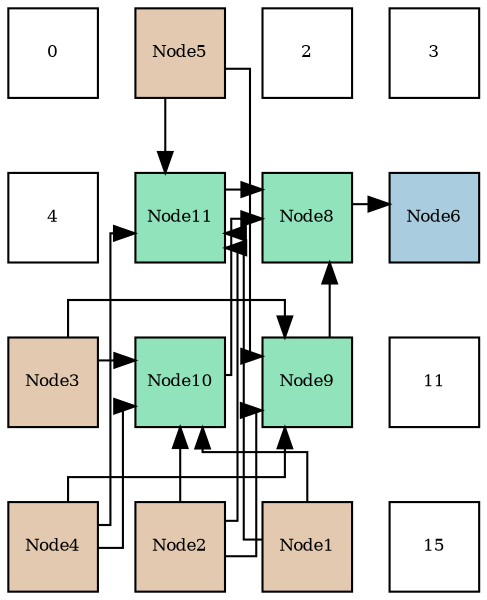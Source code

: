 digraph layout{
 rankdir=TB;
 splines=ortho;
 node [style=filled shape=square fixedsize=true width=0.6];
0[label="0", fontsize=8, fillcolor="#ffffff"];
1[label="Node5", fontsize=8, fillcolor="#e3c9af"];
2[label="2", fontsize=8, fillcolor="#ffffff"];
3[label="3", fontsize=8, fillcolor="#ffffff"];
4[label="4", fontsize=8, fillcolor="#ffffff"];
5[label="Node11", fontsize=8, fillcolor="#91e3bb"];
6[label="Node8", fontsize=8, fillcolor="#91e3bb"];
7[label="Node6", fontsize=8, fillcolor="#a9ccde"];
8[label="Node3", fontsize=8, fillcolor="#e3c9af"];
9[label="Node10", fontsize=8, fillcolor="#91e3bb"];
10[label="Node9", fontsize=8, fillcolor="#91e3bb"];
11[label="11", fontsize=8, fillcolor="#ffffff"];
12[label="Node4", fontsize=8, fillcolor="#e3c9af"];
13[label="Node2", fontsize=8, fillcolor="#e3c9af"];
14[label="Node1", fontsize=8, fillcolor="#e3c9af"];
15[label="15", fontsize=8, fillcolor="#ffffff"];
edge [constraint=false, style=vis];6 -> 7;
10 -> 6;
9 -> 6;
5 -> 6;
13 -> 10;
8 -> 10;
12 -> 10;
1 -> 10;
14 -> 9;
13 -> 9;
8 -> 9;
12 -> 9;
14 -> 5;
13 -> 5;
12 -> 5;
1 -> 5;
edge [constraint=true, style=invis];
0 -> 4 -> 8 -> 12;
1 -> 5 -> 9 -> 13;
2 -> 6 -> 10 -> 14;
3 -> 7 -> 11 -> 15;
rank = same {0 -> 1 -> 2 -> 3};
rank = same {4 -> 5 -> 6 -> 7};
rank = same {8 -> 9 -> 10 -> 11};
rank = same {12 -> 13 -> 14 -> 15};
}
